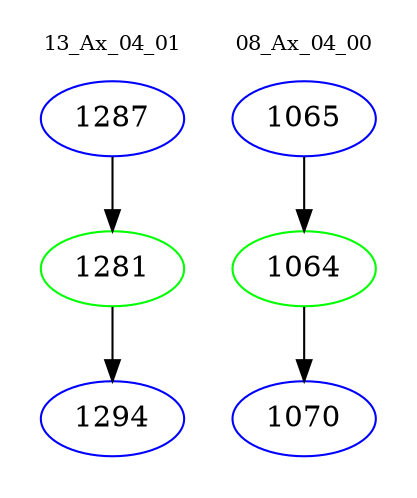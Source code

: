 digraph{
subgraph cluster_0 {
color = white
label = "13_Ax_04_01";
fontsize=10;
T0_1287 [label="1287", color="blue"]
T0_1287 -> T0_1281 [color="black"]
T0_1281 [label="1281", color="green"]
T0_1281 -> T0_1294 [color="black"]
T0_1294 [label="1294", color="blue"]
}
subgraph cluster_1 {
color = white
label = "08_Ax_04_00";
fontsize=10;
T1_1065 [label="1065", color="blue"]
T1_1065 -> T1_1064 [color="black"]
T1_1064 [label="1064", color="green"]
T1_1064 -> T1_1070 [color="black"]
T1_1070 [label="1070", color="blue"]
}
}
